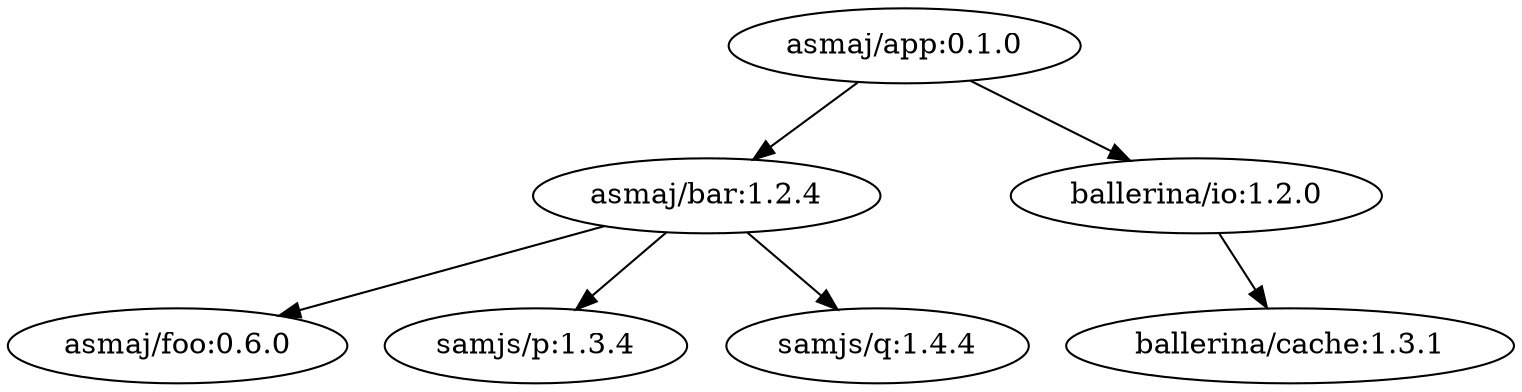 digraph "example1" {
    "asmaj/app:0.1.0" -> "asmaj/bar:1.2.4"
    "asmaj/app:0.1.0" -> "ballerina/io:1.2.0"
    "ballerina/io:1.2.0" -> "ballerina/cache:1.3.1"
    "asmaj/bar:1.2.4" -> "asmaj/foo:0.6.0"
    "asmaj/bar:1.2.4" -> "samjs/p:1.3.4"
    "asmaj/bar:1.2.4" -> "samjs/q:1.4.4"

    // Errors
    "asmaj/foo:0.6.0" [error = true]
}
